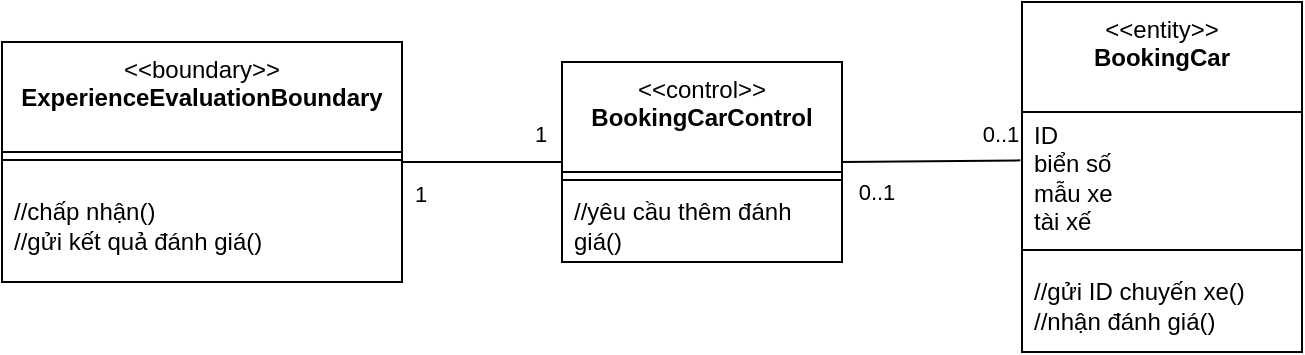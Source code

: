 <mxfile version="24.2.2" type="github">
  <diagram name="Trang-1" id="LW98Dkfxkwu2BAPP_Cws">
    <mxGraphModel dx="890" dy="360" grid="1" gridSize="10" guides="1" tooltips="1" connect="1" arrows="1" fold="1" page="1" pageScale="1" pageWidth="827" pageHeight="1169" math="0" shadow="0">
      <root>
        <mxCell id="0" />
        <mxCell id="1" parent="0" />
        <mxCell id="bn9pI4y0K-edtLlhM-9a-1" value="&amp;lt;&amp;lt;boundary&amp;gt;&amp;gt;&lt;br&gt;&lt;b&gt;ExperienceEvaluationBoundary&lt;/b&gt;" style="swimlane;fontStyle=0;align=center;verticalAlign=top;childLayout=stackLayout;horizontal=1;startSize=55;horizontalStack=0;resizeParent=1;resizeParentMax=0;resizeLast=0;collapsible=0;marginBottom=0;html=1;whiteSpace=wrap;" vertex="1" parent="1">
          <mxGeometry x="100" y="150" width="200" height="120" as="geometry" />
        </mxCell>
        <mxCell id="bn9pI4y0K-edtLlhM-9a-6" value="" style="line;strokeWidth=1;fillColor=none;align=left;verticalAlign=middle;spacingTop=-1;spacingLeft=3;spacingRight=3;rotatable=0;labelPosition=right;points=[];portConstraint=eastwest;" vertex="1" parent="bn9pI4y0K-edtLlhM-9a-1">
          <mxGeometry y="55" width="200" height="8" as="geometry" />
        </mxCell>
        <mxCell id="bn9pI4y0K-edtLlhM-9a-8" value="//chấp nhận()&lt;div&gt;//gửi kết quả đánh giá()&lt;/div&gt;" style="text;html=1;strokeColor=none;fillColor=none;align=left;verticalAlign=middle;spacingLeft=4;spacingRight=4;overflow=hidden;rotatable=0;points=[[0,0.5],[1,0.5]];portConstraint=eastwest;whiteSpace=wrap;" vertex="1" parent="bn9pI4y0K-edtLlhM-9a-1">
          <mxGeometry y="63" width="200" height="57" as="geometry" />
        </mxCell>
        <mxCell id="bn9pI4y0K-edtLlhM-9a-13" value="&amp;lt;&amp;lt;control&amp;gt;&amp;gt;&lt;br&gt;&lt;b&gt;BookingCarControl&lt;/b&gt;" style="swimlane;fontStyle=0;align=center;verticalAlign=top;childLayout=stackLayout;horizontal=1;startSize=55;horizontalStack=0;resizeParent=1;resizeParentMax=0;resizeLast=0;collapsible=0;marginBottom=0;html=1;whiteSpace=wrap;" vertex="1" parent="1">
          <mxGeometry x="380" y="160" width="140" height="100" as="geometry" />
        </mxCell>
        <mxCell id="bn9pI4y0K-edtLlhM-9a-14" value="" style="line;strokeWidth=1;fillColor=none;align=left;verticalAlign=middle;spacingTop=-1;spacingLeft=3;spacingRight=3;rotatable=0;labelPosition=right;points=[];portConstraint=eastwest;" vertex="1" parent="bn9pI4y0K-edtLlhM-9a-13">
          <mxGeometry y="55" width="140" height="8" as="geometry" />
        </mxCell>
        <mxCell id="bn9pI4y0K-edtLlhM-9a-16" value="//yêu cầu thêm đánh giá()" style="text;html=1;strokeColor=none;fillColor=none;align=left;verticalAlign=middle;spacingLeft=4;spacingRight=4;overflow=hidden;rotatable=0;points=[[0,0.5],[1,0.5]];portConstraint=eastwest;whiteSpace=wrap;" vertex="1" parent="bn9pI4y0K-edtLlhM-9a-13">
          <mxGeometry y="63" width="140" height="37" as="geometry" />
        </mxCell>
        <mxCell id="bn9pI4y0K-edtLlhM-9a-18" value="&amp;lt;&amp;lt;entity&amp;gt;&amp;gt;&lt;br&gt;&lt;b&gt;BookingCar&lt;/b&gt;" style="swimlane;fontStyle=0;align=center;verticalAlign=top;childLayout=stackLayout;horizontal=1;startSize=55;horizontalStack=0;resizeParent=1;resizeParentMax=0;resizeLast=0;collapsible=0;marginBottom=0;html=1;whiteSpace=wrap;" vertex="1" parent="1">
          <mxGeometry x="610" y="130" width="140" height="175" as="geometry" />
        </mxCell>
        <mxCell id="bn9pI4y0K-edtLlhM-9a-22" value="ID&lt;div&gt;biển số&lt;/div&gt;&lt;div&gt;mẫu xe&lt;/div&gt;&lt;div&gt;tài xế&lt;/div&gt;" style="text;html=1;strokeColor=none;fillColor=none;align=left;verticalAlign=middle;spacingLeft=4;spacingRight=4;overflow=hidden;rotatable=0;points=[[0,0.5],[1,0.5]];portConstraint=eastwest;whiteSpace=wrap;" vertex="1" parent="bn9pI4y0K-edtLlhM-9a-18">
          <mxGeometry y="55" width="140" height="65" as="geometry" />
        </mxCell>
        <mxCell id="bn9pI4y0K-edtLlhM-9a-23" value="" style="line;strokeWidth=1;fillColor=none;align=left;verticalAlign=middle;spacingTop=-1;spacingLeft=3;spacingRight=3;rotatable=0;labelPosition=right;points=[];portConstraint=eastwest;" vertex="1" parent="bn9pI4y0K-edtLlhM-9a-18">
          <mxGeometry y="120" width="140" height="8" as="geometry" />
        </mxCell>
        <mxCell id="bn9pI4y0K-edtLlhM-9a-25" value="//gửi ID chuyến xe()&lt;div&gt;//nhận đánh giá()&lt;/div&gt;" style="text;html=1;strokeColor=none;fillColor=none;align=left;verticalAlign=middle;spacingLeft=4;spacingRight=4;overflow=hidden;rotatable=0;points=[[0,0.5],[1,0.5]];portConstraint=eastwest;whiteSpace=wrap;" vertex="1" parent="bn9pI4y0K-edtLlhM-9a-18">
          <mxGeometry y="128" width="140" height="47" as="geometry" />
        </mxCell>
        <mxCell id="bn9pI4y0K-edtLlhM-9a-27" value="" style="endArrow=none;html=1;rounded=0;entryX=0;entryY=0.5;entryDx=0;entryDy=0;exitX=1;exitY=0.5;exitDx=0;exitDy=0;" edge="1" parent="1" source="bn9pI4y0K-edtLlhM-9a-1" target="bn9pI4y0K-edtLlhM-9a-13">
          <mxGeometry width="50" height="50" relative="1" as="geometry">
            <mxPoint x="390" y="300" as="sourcePoint" />
            <mxPoint x="440" y="250" as="targetPoint" />
          </mxGeometry>
        </mxCell>
        <mxCell id="bn9pI4y0K-edtLlhM-9a-28" value="" style="endArrow=none;html=1;rounded=0;entryX=-0.006;entryY=0.372;entryDx=0;entryDy=0;entryPerimeter=0;exitX=1;exitY=0.5;exitDx=0;exitDy=0;" edge="1" parent="1" source="bn9pI4y0K-edtLlhM-9a-13" target="bn9pI4y0K-edtLlhM-9a-22">
          <mxGeometry width="50" height="50" relative="1" as="geometry">
            <mxPoint x="530" y="218.69" as="sourcePoint" />
            <mxPoint x="620" y="216.31" as="targetPoint" />
          </mxGeometry>
        </mxCell>
        <mxCell id="bn9pI4y0K-edtLlhM-9a-30" value="1" style="edgeLabel;html=1;align=center;verticalAlign=middle;resizable=0;points=[];rotation=0;" vertex="1" connectable="0" parent="1">
          <mxGeometry x="350" y="210" as="geometry">
            <mxPoint x="19" y="-14" as="offset" />
          </mxGeometry>
        </mxCell>
        <mxCell id="bn9pI4y0K-edtLlhM-9a-33" value="1" style="edgeLabel;html=1;align=center;verticalAlign=middle;resizable=0;points=[];rotation=0;" vertex="1" connectable="0" parent="1">
          <mxGeometry x="290" y="240" as="geometry">
            <mxPoint x="19" y="-14" as="offset" />
          </mxGeometry>
        </mxCell>
        <mxCell id="bn9pI4y0K-edtLlhM-9a-34" value="0..1" style="edgeLabel;html=1;align=center;verticalAlign=middle;resizable=0;points=[];rotation=0;" vertex="1" connectable="0" parent="1">
          <mxGeometry x="500" y="240" as="geometry">
            <mxPoint x="37" y="-15" as="offset" />
          </mxGeometry>
        </mxCell>
        <mxCell id="bn9pI4y0K-edtLlhM-9a-36" value="0..1" style="edgeLabel;html=1;align=center;verticalAlign=middle;resizable=0;points=[];rotation=0;" vertex="1" connectable="0" parent="1">
          <mxGeometry x="580" y="210" as="geometry">
            <mxPoint x="19" y="-14" as="offset" />
          </mxGeometry>
        </mxCell>
      </root>
    </mxGraphModel>
  </diagram>
</mxfile>
